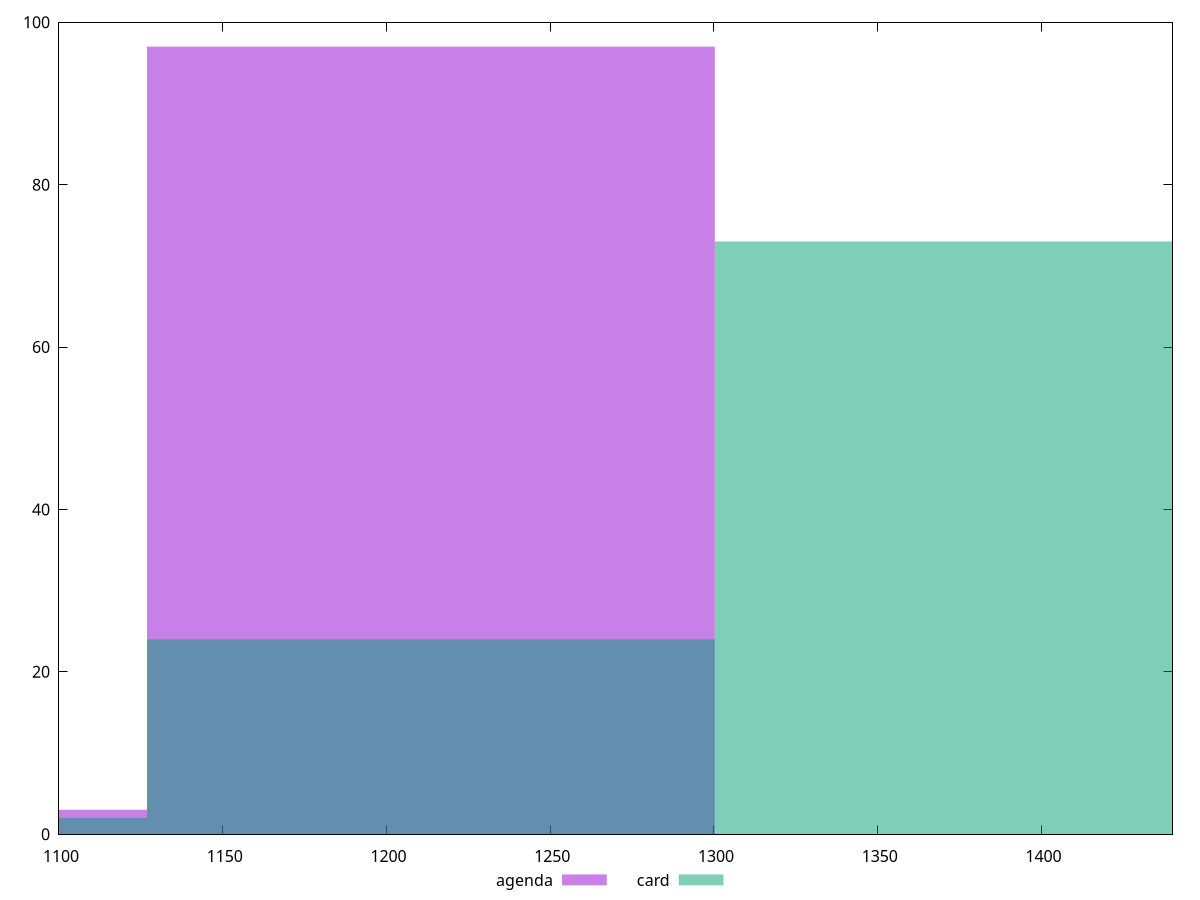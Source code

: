 reset

$agenda <<EOF
1213.5600980106879 97
1040.1943697234467 3
EOF

$card <<EOF
1386.925826297929 73
1213.5600980106879 24
1040.1943697234467 2
EOF

set key outside below
set boxwidth 173.36572828724113
set xrange [1100:1440]
set yrange [0:100]
set trange [0:100]
set style fill transparent solid 0.5 noborder
set terminal svg size 640, 500 enhanced background rgb 'white'
set output "reports/report_00030_2021-02-24T20-42-31.540Z/uses-http2/comparison/histogram/1_vs_2.svg"

plot $agenda title "agenda" with boxes, \
     $card title "card" with boxes

reset
